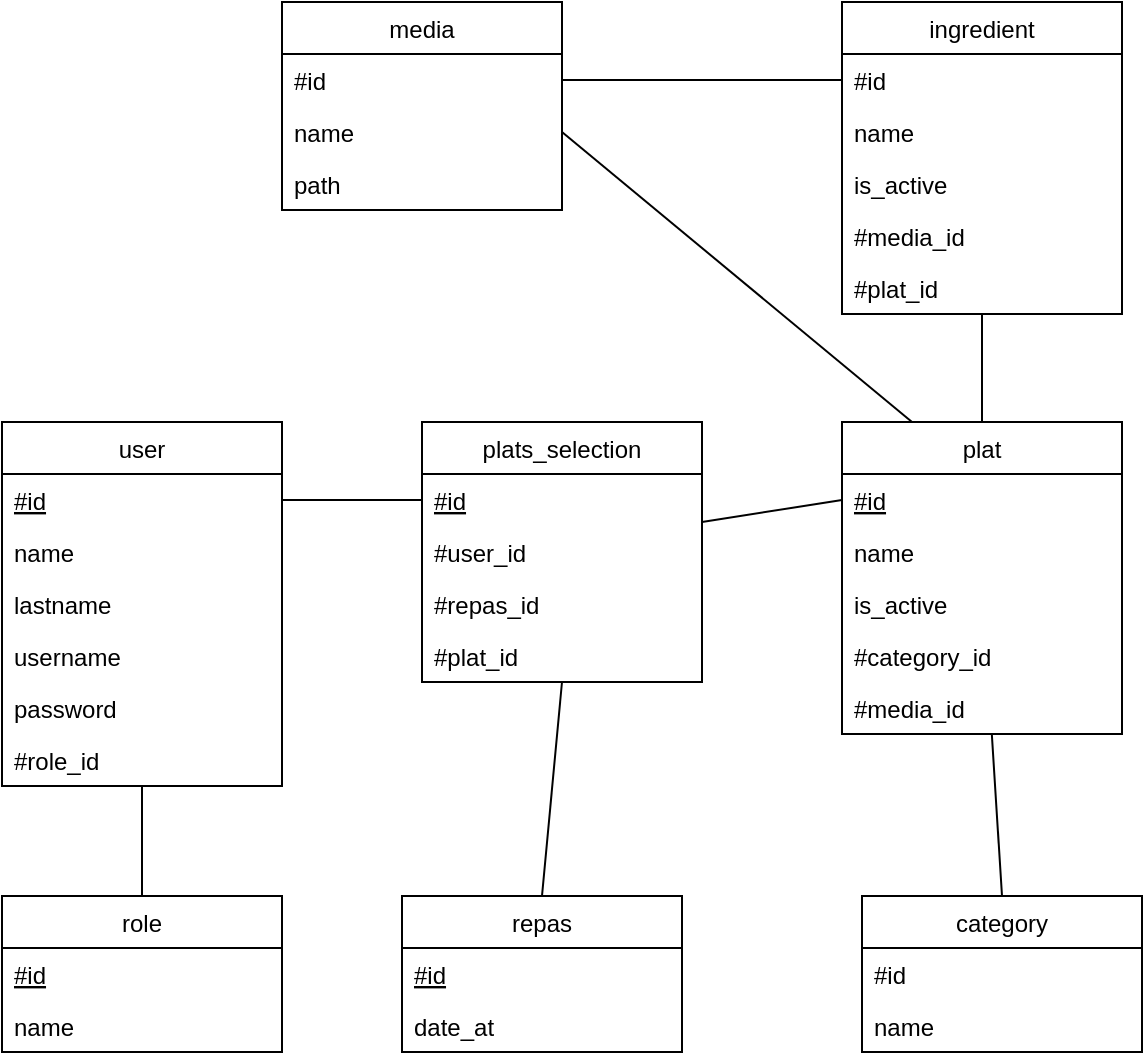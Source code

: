 <mxfile version="18.0.7" type="device"><diagram id="-7sIEweAFZ67-CrWd-Ua" name="Page-1"><mxGraphModel dx="609" dy="757" grid="1" gridSize="10" guides="1" tooltips="1" connect="1" arrows="1" fold="1" page="1" pageScale="1" pageWidth="827" pageHeight="1169" math="0" shadow="0"><root><mxCell id="0"/><mxCell id="1" parent="0"/><mxCell id="4PiWSdSKBQEHyDvqmcnl-1" value="user" style="swimlane;fontStyle=0;childLayout=stackLayout;horizontal=1;startSize=26;fillColor=none;horizontalStack=0;resizeParent=1;resizeParentMax=0;resizeLast=0;collapsible=1;marginBottom=0;" vertex="1" parent="1"><mxGeometry x="90" y="270" width="140" height="182" as="geometry"/></mxCell><mxCell id="4PiWSdSKBQEHyDvqmcnl-2" value="#id" style="text;strokeColor=none;fillColor=none;align=left;verticalAlign=top;spacingLeft=4;spacingRight=4;overflow=hidden;rotatable=0;points=[[0,0.5],[1,0.5]];portConstraint=eastwest;fontStyle=4" vertex="1" parent="4PiWSdSKBQEHyDvqmcnl-1"><mxGeometry y="26" width="140" height="26" as="geometry"/></mxCell><mxCell id="4PiWSdSKBQEHyDvqmcnl-3" value="name" style="text;strokeColor=none;fillColor=none;align=left;verticalAlign=top;spacingLeft=4;spacingRight=4;overflow=hidden;rotatable=0;points=[[0,0.5],[1,0.5]];portConstraint=eastwest;" vertex="1" parent="4PiWSdSKBQEHyDvqmcnl-1"><mxGeometry y="52" width="140" height="26" as="geometry"/></mxCell><mxCell id="4PiWSdSKBQEHyDvqmcnl-4" value="lastname" style="text;strokeColor=none;fillColor=none;align=left;verticalAlign=top;spacingLeft=4;spacingRight=4;overflow=hidden;rotatable=0;points=[[0,0.5],[1,0.5]];portConstraint=eastwest;" vertex="1" parent="4PiWSdSKBQEHyDvqmcnl-1"><mxGeometry y="78" width="140" height="26" as="geometry"/></mxCell><mxCell id="4PiWSdSKBQEHyDvqmcnl-52" value="username" style="text;strokeColor=none;fillColor=none;align=left;verticalAlign=top;spacingLeft=4;spacingRight=4;overflow=hidden;rotatable=0;points=[[0,0.5],[1,0.5]];portConstraint=eastwest;" vertex="1" parent="4PiWSdSKBQEHyDvqmcnl-1"><mxGeometry y="104" width="140" height="26" as="geometry"/></mxCell><mxCell id="4PiWSdSKBQEHyDvqmcnl-9" value="password" style="text;strokeColor=none;fillColor=none;align=left;verticalAlign=top;spacingLeft=4;spacingRight=4;overflow=hidden;rotatable=0;points=[[0,0.5],[1,0.5]];portConstraint=eastwest;" vertex="1" parent="4PiWSdSKBQEHyDvqmcnl-1"><mxGeometry y="130" width="140" height="26" as="geometry"/></mxCell><mxCell id="4PiWSdSKBQEHyDvqmcnl-5" value="#role_id" style="text;strokeColor=none;fillColor=none;align=left;verticalAlign=top;spacingLeft=4;spacingRight=4;overflow=hidden;rotatable=0;points=[[0,0.5],[1,0.5]];portConstraint=eastwest;" vertex="1" parent="4PiWSdSKBQEHyDvqmcnl-1"><mxGeometry y="156" width="140" height="26" as="geometry"/></mxCell><mxCell id="4PiWSdSKBQEHyDvqmcnl-6" value="role" style="swimlane;fontStyle=0;childLayout=stackLayout;horizontal=1;startSize=26;fillColor=none;horizontalStack=0;resizeParent=1;resizeParentMax=0;resizeLast=0;collapsible=1;marginBottom=0;" vertex="1" parent="1"><mxGeometry x="90" y="507" width="140" height="78" as="geometry"/></mxCell><mxCell id="4PiWSdSKBQEHyDvqmcnl-7" value="#id" style="text;strokeColor=none;fillColor=none;align=left;verticalAlign=top;spacingLeft=4;spacingRight=4;overflow=hidden;rotatable=0;points=[[0,0.5],[1,0.5]];portConstraint=eastwest;fontStyle=4" vertex="1" parent="4PiWSdSKBQEHyDvqmcnl-6"><mxGeometry y="26" width="140" height="26" as="geometry"/></mxCell><mxCell id="4PiWSdSKBQEHyDvqmcnl-8" value="name" style="text;strokeColor=none;fillColor=none;align=left;verticalAlign=top;spacingLeft=4;spacingRight=4;overflow=hidden;rotatable=0;points=[[0,0.5],[1,0.5]];portConstraint=eastwest;" vertex="1" parent="4PiWSdSKBQEHyDvqmcnl-6"><mxGeometry y="52" width="140" height="26" as="geometry"/></mxCell><mxCell id="4PiWSdSKBQEHyDvqmcnl-11" value="" style="endArrow=none;html=1;rounded=0;exitX=0.5;exitY=0;exitDx=0;exitDy=0;" edge="1" parent="1" source="4PiWSdSKBQEHyDvqmcnl-6" target="4PiWSdSKBQEHyDvqmcnl-5"><mxGeometry width="50" height="50" relative="1" as="geometry"><mxPoint x="390" y="370" as="sourcePoint"/><mxPoint x="180" y="450" as="targetPoint"/></mxGeometry></mxCell><mxCell id="4PiWSdSKBQEHyDvqmcnl-12" value="plat" style="swimlane;fontStyle=0;childLayout=stackLayout;horizontal=1;startSize=26;fillColor=none;horizontalStack=0;resizeParent=1;resizeParentMax=0;resizeLast=0;collapsible=1;marginBottom=0;" vertex="1" parent="1"><mxGeometry x="510" y="270" width="140" height="156" as="geometry"/></mxCell><mxCell id="4PiWSdSKBQEHyDvqmcnl-13" value="#id" style="text;strokeColor=none;fillColor=none;align=left;verticalAlign=top;spacingLeft=4;spacingRight=4;overflow=hidden;rotatable=0;points=[[0,0.5],[1,0.5]];portConstraint=eastwest;fontStyle=4" vertex="1" parent="4PiWSdSKBQEHyDvqmcnl-12"><mxGeometry y="26" width="140" height="26" as="geometry"/></mxCell><mxCell id="4PiWSdSKBQEHyDvqmcnl-14" value="name" style="text;strokeColor=none;fillColor=none;align=left;verticalAlign=top;spacingLeft=4;spacingRight=4;overflow=hidden;rotatable=0;points=[[0,0.5],[1,0.5]];portConstraint=eastwest;" vertex="1" parent="4PiWSdSKBQEHyDvqmcnl-12"><mxGeometry y="52" width="140" height="26" as="geometry"/></mxCell><mxCell id="4PiWSdSKBQEHyDvqmcnl-15" value="is_active" style="text;strokeColor=none;fillColor=none;align=left;verticalAlign=top;spacingLeft=4;spacingRight=4;overflow=hidden;rotatable=0;points=[[0,0.5],[1,0.5]];portConstraint=eastwest;" vertex="1" parent="4PiWSdSKBQEHyDvqmcnl-12"><mxGeometry y="78" width="140" height="26" as="geometry"/></mxCell><mxCell id="4PiWSdSKBQEHyDvqmcnl-36" value="#category_id" style="text;strokeColor=none;fillColor=none;align=left;verticalAlign=top;spacingLeft=4;spacingRight=4;overflow=hidden;rotatable=0;points=[[0,0.5],[1,0.5]];portConstraint=eastwest;" vertex="1" parent="4PiWSdSKBQEHyDvqmcnl-12"><mxGeometry y="104" width="140" height="26" as="geometry"/></mxCell><mxCell id="4PiWSdSKBQEHyDvqmcnl-49" value="#media_id" style="text;strokeColor=none;fillColor=none;align=left;verticalAlign=top;spacingLeft=4;spacingRight=4;overflow=hidden;rotatable=0;points=[[0,0.5],[1,0.5]];portConstraint=eastwest;" vertex="1" parent="4PiWSdSKBQEHyDvqmcnl-12"><mxGeometry y="130" width="140" height="26" as="geometry"/></mxCell><mxCell id="4PiWSdSKBQEHyDvqmcnl-16" value="repas" style="swimlane;fontStyle=0;childLayout=stackLayout;horizontal=1;startSize=26;fillColor=none;horizontalStack=0;resizeParent=1;resizeParentMax=0;resizeLast=0;collapsible=1;marginBottom=0;" vertex="1" parent="1"><mxGeometry x="290" y="507" width="140" height="78" as="geometry"/></mxCell><mxCell id="4PiWSdSKBQEHyDvqmcnl-17" value="#id" style="text;strokeColor=none;fillColor=none;align=left;verticalAlign=top;spacingLeft=4;spacingRight=4;overflow=hidden;rotatable=0;points=[[0,0.5],[1,0.5]];portConstraint=eastwest;fontStyle=4" vertex="1" parent="4PiWSdSKBQEHyDvqmcnl-16"><mxGeometry y="26" width="140" height="26" as="geometry"/></mxCell><mxCell id="4PiWSdSKBQEHyDvqmcnl-18" value="date_at" style="text;strokeColor=none;fillColor=none;align=left;verticalAlign=top;spacingLeft=4;spacingRight=4;overflow=hidden;rotatable=0;points=[[0,0.5],[1,0.5]];portConstraint=eastwest;" vertex="1" parent="4PiWSdSKBQEHyDvqmcnl-16"><mxGeometry y="52" width="140" height="26" as="geometry"/></mxCell><mxCell id="4PiWSdSKBQEHyDvqmcnl-20" value="plats_selection" style="swimlane;fontStyle=0;childLayout=stackLayout;horizontal=1;startSize=26;fillColor=none;horizontalStack=0;resizeParent=1;resizeParentMax=0;resizeLast=0;collapsible=1;marginBottom=0;" vertex="1" parent="1"><mxGeometry x="300" y="270" width="140" height="130" as="geometry"/></mxCell><mxCell id="4PiWSdSKBQEHyDvqmcnl-21" value="#id" style="text;strokeColor=none;fillColor=none;align=left;verticalAlign=top;spacingLeft=4;spacingRight=4;overflow=hidden;rotatable=0;points=[[0,0.5],[1,0.5]];portConstraint=eastwest;fontStyle=4" vertex="1" parent="4PiWSdSKBQEHyDvqmcnl-20"><mxGeometry y="26" width="140" height="26" as="geometry"/></mxCell><mxCell id="4PiWSdSKBQEHyDvqmcnl-22" value="#user_id" style="text;strokeColor=none;fillColor=none;align=left;verticalAlign=top;spacingLeft=4;spacingRight=4;overflow=hidden;rotatable=0;points=[[0,0.5],[1,0.5]];portConstraint=eastwest;" vertex="1" parent="4PiWSdSKBQEHyDvqmcnl-20"><mxGeometry y="52" width="140" height="26" as="geometry"/></mxCell><mxCell id="4PiWSdSKBQEHyDvqmcnl-28" value="#repas_id" style="text;strokeColor=none;fillColor=none;align=left;verticalAlign=top;spacingLeft=4;spacingRight=4;overflow=hidden;rotatable=0;points=[[0,0.5],[1,0.5]];portConstraint=eastwest;" vertex="1" parent="4PiWSdSKBQEHyDvqmcnl-20"><mxGeometry y="78" width="140" height="26" as="geometry"/></mxCell><mxCell id="4PiWSdSKBQEHyDvqmcnl-54" value="#plat_id" style="text;strokeColor=none;fillColor=none;align=left;verticalAlign=top;spacingLeft=4;spacingRight=4;overflow=hidden;rotatable=0;points=[[0,0.5],[1,0.5]];portConstraint=eastwest;" vertex="1" parent="4PiWSdSKBQEHyDvqmcnl-20"><mxGeometry y="104" width="140" height="26" as="geometry"/></mxCell><mxCell id="4PiWSdSKBQEHyDvqmcnl-29" value="" style="endArrow=none;html=1;rounded=0;exitX=1;exitY=0.5;exitDx=0;exitDy=0;entryX=0;entryY=0.5;entryDx=0;entryDy=0;" edge="1" parent="1" source="4PiWSdSKBQEHyDvqmcnl-2" target="4PiWSdSKBQEHyDvqmcnl-21"><mxGeometry width="50" height="50" relative="1" as="geometry"><mxPoint x="230" y="170" as="sourcePoint"/><mxPoint x="280" y="120" as="targetPoint"/></mxGeometry></mxCell><mxCell id="4PiWSdSKBQEHyDvqmcnl-30" value="" style="endArrow=none;html=1;rounded=0;exitX=0;exitY=0.5;exitDx=0;exitDy=0;" edge="1" parent="1" source="4PiWSdSKBQEHyDvqmcnl-13"><mxGeometry width="50" height="50" relative="1" as="geometry"><mxPoint x="390" y="370" as="sourcePoint"/><mxPoint x="440" y="320" as="targetPoint"/></mxGeometry></mxCell><mxCell id="4PiWSdSKBQEHyDvqmcnl-31" value="" style="endArrow=none;html=1;rounded=0;entryX=0.5;entryY=0;entryDx=0;entryDy=0;" edge="1" parent="1" target="4PiWSdSKBQEHyDvqmcnl-16"><mxGeometry width="50" height="50" relative="1" as="geometry"><mxPoint x="370" y="400" as="sourcePoint"/><mxPoint x="440" y="320" as="targetPoint"/></mxGeometry></mxCell><mxCell id="4PiWSdSKBQEHyDvqmcnl-32" value="category" style="swimlane;fontStyle=0;childLayout=stackLayout;horizontal=1;startSize=26;fillColor=none;horizontalStack=0;resizeParent=1;resizeParentMax=0;resizeLast=0;collapsible=1;marginBottom=0;" vertex="1" parent="1"><mxGeometry x="520" y="507" width="140" height="78" as="geometry"/></mxCell><mxCell id="4PiWSdSKBQEHyDvqmcnl-33" value="#id" style="text;strokeColor=none;fillColor=none;align=left;verticalAlign=top;spacingLeft=4;spacingRight=4;overflow=hidden;rotatable=0;points=[[0,0.5],[1,0.5]];portConstraint=eastwest;" vertex="1" parent="4PiWSdSKBQEHyDvqmcnl-32"><mxGeometry y="26" width="140" height="26" as="geometry"/></mxCell><mxCell id="4PiWSdSKBQEHyDvqmcnl-34" value="name" style="text;strokeColor=none;fillColor=none;align=left;verticalAlign=top;spacingLeft=4;spacingRight=4;overflow=hidden;rotatable=0;points=[[0,0.5],[1,0.5]];portConstraint=eastwest;" vertex="1" parent="4PiWSdSKBQEHyDvqmcnl-32"><mxGeometry y="52" width="140" height="26" as="geometry"/></mxCell><mxCell id="4PiWSdSKBQEHyDvqmcnl-35" value="" style="endArrow=none;html=1;rounded=0;entryX=0.5;entryY=0;entryDx=0;entryDy=0;" edge="1" parent="1" source="4PiWSdSKBQEHyDvqmcnl-12" target="4PiWSdSKBQEHyDvqmcnl-32"><mxGeometry width="50" height="50" relative="1" as="geometry"><mxPoint x="390" y="370" as="sourcePoint"/><mxPoint x="440" y="320" as="targetPoint"/></mxGeometry></mxCell><mxCell id="4PiWSdSKBQEHyDvqmcnl-37" value="ingredient" style="swimlane;fontStyle=0;childLayout=stackLayout;horizontal=1;startSize=26;fillColor=none;horizontalStack=0;resizeParent=1;resizeParentMax=0;resizeLast=0;collapsible=1;marginBottom=0;" vertex="1" parent="1"><mxGeometry x="510" y="60" width="140" height="156" as="geometry"/></mxCell><mxCell id="4PiWSdSKBQEHyDvqmcnl-38" value="#id" style="text;strokeColor=none;fillColor=none;align=left;verticalAlign=top;spacingLeft=4;spacingRight=4;overflow=hidden;rotatable=0;points=[[0,0.5],[1,0.5]];portConstraint=eastwest;" vertex="1" parent="4PiWSdSKBQEHyDvqmcnl-37"><mxGeometry y="26" width="140" height="26" as="geometry"/></mxCell><mxCell id="4PiWSdSKBQEHyDvqmcnl-39" value="name" style="text;strokeColor=none;fillColor=none;align=left;verticalAlign=top;spacingLeft=4;spacingRight=4;overflow=hidden;rotatable=0;points=[[0,0.5],[1,0.5]];portConstraint=eastwest;" vertex="1" parent="4PiWSdSKBQEHyDvqmcnl-37"><mxGeometry y="52" width="140" height="26" as="geometry"/></mxCell><mxCell id="4PiWSdSKBQEHyDvqmcnl-40" value="is_active" style="text;strokeColor=none;fillColor=none;align=left;verticalAlign=top;spacingLeft=4;spacingRight=4;overflow=hidden;rotatable=0;points=[[0,0.5],[1,0.5]];portConstraint=eastwest;" vertex="1" parent="4PiWSdSKBQEHyDvqmcnl-37"><mxGeometry y="78" width="140" height="26" as="geometry"/></mxCell><mxCell id="4PiWSdSKBQEHyDvqmcnl-47" value="#media_id" style="text;strokeColor=none;fillColor=none;align=left;verticalAlign=top;spacingLeft=4;spacingRight=4;overflow=hidden;rotatable=0;points=[[0,0.5],[1,0.5]];portConstraint=eastwest;" vertex="1" parent="4PiWSdSKBQEHyDvqmcnl-37"><mxGeometry y="104" width="140" height="26" as="geometry"/></mxCell><mxCell id="4PiWSdSKBQEHyDvqmcnl-55" value="#plat_id" style="text;strokeColor=none;fillColor=none;align=left;verticalAlign=top;spacingLeft=4;spacingRight=4;overflow=hidden;rotatable=0;points=[[0,0.5],[1,0.5]];portConstraint=eastwest;" vertex="1" parent="4PiWSdSKBQEHyDvqmcnl-37"><mxGeometry y="130" width="140" height="26" as="geometry"/></mxCell><mxCell id="4PiWSdSKBQEHyDvqmcnl-41" value="" style="endArrow=none;html=1;rounded=0;exitX=0.5;exitY=0;exitDx=0;exitDy=0;" edge="1" parent="1" source="4PiWSdSKBQEHyDvqmcnl-12" target="4PiWSdSKBQEHyDvqmcnl-37"><mxGeometry width="50" height="50" relative="1" as="geometry"><mxPoint x="390" y="370" as="sourcePoint"/><mxPoint x="610" y="190" as="targetPoint"/></mxGeometry></mxCell><mxCell id="4PiWSdSKBQEHyDvqmcnl-42" value="media" style="swimlane;fontStyle=0;childLayout=stackLayout;horizontal=1;startSize=26;fillColor=none;horizontalStack=0;resizeParent=1;resizeParentMax=0;resizeLast=0;collapsible=1;marginBottom=0;" vertex="1" parent="1"><mxGeometry x="230" y="60" width="140" height="104" as="geometry"/></mxCell><mxCell id="4PiWSdSKBQEHyDvqmcnl-43" value="#id" style="text;strokeColor=none;fillColor=none;align=left;verticalAlign=top;spacingLeft=4;spacingRight=4;overflow=hidden;rotatable=0;points=[[0,0.5],[1,0.5]];portConstraint=eastwest;" vertex="1" parent="4PiWSdSKBQEHyDvqmcnl-42"><mxGeometry y="26" width="140" height="26" as="geometry"/></mxCell><mxCell id="4PiWSdSKBQEHyDvqmcnl-44" value="name" style="text;strokeColor=none;fillColor=none;align=left;verticalAlign=top;spacingLeft=4;spacingRight=4;overflow=hidden;rotatable=0;points=[[0,0.5],[1,0.5]];portConstraint=eastwest;" vertex="1" parent="4PiWSdSKBQEHyDvqmcnl-42"><mxGeometry y="52" width="140" height="26" as="geometry"/></mxCell><mxCell id="4PiWSdSKBQEHyDvqmcnl-45" value="path" style="text;strokeColor=none;fillColor=none;align=left;verticalAlign=top;spacingLeft=4;spacingRight=4;overflow=hidden;rotatable=0;points=[[0,0.5],[1,0.5]];portConstraint=eastwest;" vertex="1" parent="4PiWSdSKBQEHyDvqmcnl-42"><mxGeometry y="78" width="140" height="26" as="geometry"/></mxCell><mxCell id="4PiWSdSKBQEHyDvqmcnl-46" value="" style="endArrow=none;html=1;rounded=0;entryX=0;entryY=0.5;entryDx=0;entryDy=0;" edge="1" parent="1" source="4PiWSdSKBQEHyDvqmcnl-43" target="4PiWSdSKBQEHyDvqmcnl-38"><mxGeometry width="50" height="50" relative="1" as="geometry"><mxPoint x="390" y="370" as="sourcePoint"/><mxPoint x="440" y="320" as="targetPoint"/></mxGeometry></mxCell><mxCell id="4PiWSdSKBQEHyDvqmcnl-48" value="" style="endArrow=none;html=1;rounded=0;entryX=1;entryY=0.5;entryDx=0;entryDy=0;exitX=0.25;exitY=0;exitDx=0;exitDy=0;" edge="1" parent="1" source="4PiWSdSKBQEHyDvqmcnl-12" target="4PiWSdSKBQEHyDvqmcnl-44"><mxGeometry width="50" height="50" relative="1" as="geometry"><mxPoint x="480" y="220" as="sourcePoint"/><mxPoint x="400" y="130" as="targetPoint"/></mxGeometry></mxCell></root></mxGraphModel></diagram></mxfile>